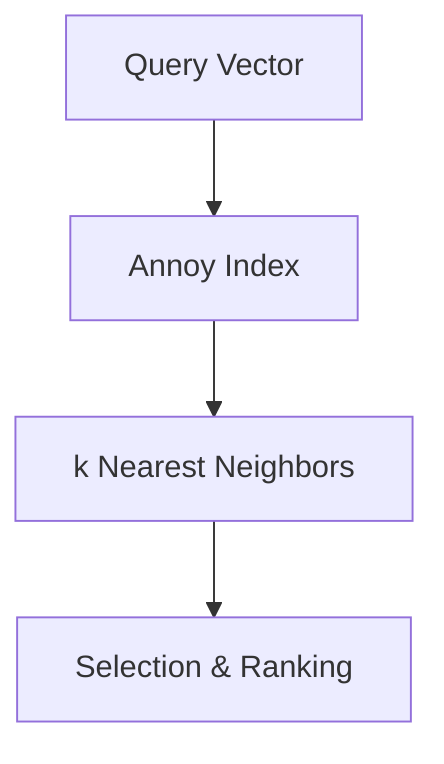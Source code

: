 graph TB
    QueryVector[Query Vector] --> AnnoyIndex[Annoy Index]
    AnnoyIndex --> NearestNeighbors[k Nearest Neighbors]
    NearestNeighbors --> FinalSelection[Selection & Ranking]